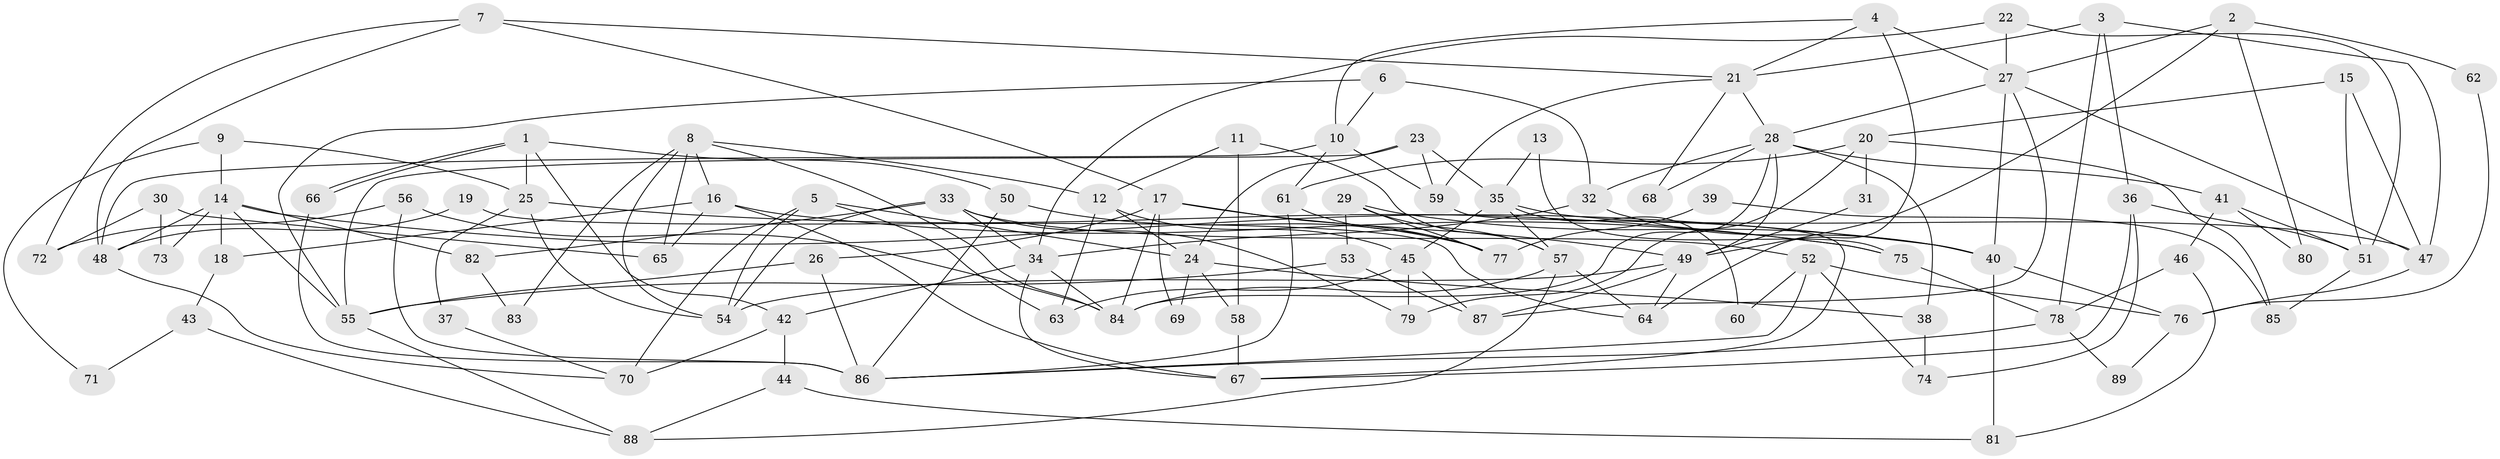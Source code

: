 // coarse degree distribution, {4: 0.17142857142857143, 3: 0.17142857142857143, 2: 0.17142857142857143, 5: 0.2, 7: 0.05714285714285714, 9: 0.02857142857142857, 6: 0.11428571428571428, 8: 0.02857142857142857, 13: 0.05714285714285714}
// Generated by graph-tools (version 1.1) at 2025/53/03/04/25 21:53:17]
// undirected, 89 vertices, 178 edges
graph export_dot {
graph [start="1"]
  node [color=gray90,style=filled];
  1;
  2;
  3;
  4;
  5;
  6;
  7;
  8;
  9;
  10;
  11;
  12;
  13;
  14;
  15;
  16;
  17;
  18;
  19;
  20;
  21;
  22;
  23;
  24;
  25;
  26;
  27;
  28;
  29;
  30;
  31;
  32;
  33;
  34;
  35;
  36;
  37;
  38;
  39;
  40;
  41;
  42;
  43;
  44;
  45;
  46;
  47;
  48;
  49;
  50;
  51;
  52;
  53;
  54;
  55;
  56;
  57;
  58;
  59;
  60;
  61;
  62;
  63;
  64;
  65;
  66;
  67;
  68;
  69;
  70;
  71;
  72;
  73;
  74;
  75;
  76;
  77;
  78;
  79;
  80;
  81;
  82;
  83;
  84;
  85;
  86;
  87;
  88;
  89;
  1 -- 42;
  1 -- 66;
  1 -- 66;
  1 -- 25;
  1 -- 50;
  2 -- 49;
  2 -- 27;
  2 -- 62;
  2 -- 80;
  3 -- 21;
  3 -- 36;
  3 -- 47;
  3 -- 78;
  4 -- 64;
  4 -- 21;
  4 -- 10;
  4 -- 27;
  5 -- 63;
  5 -- 24;
  5 -- 54;
  5 -- 70;
  6 -- 32;
  6 -- 55;
  6 -- 10;
  7 -- 21;
  7 -- 17;
  7 -- 48;
  7 -- 72;
  8 -- 84;
  8 -- 54;
  8 -- 12;
  8 -- 16;
  8 -- 65;
  8 -- 83;
  9 -- 14;
  9 -- 25;
  9 -- 71;
  10 -- 48;
  10 -- 59;
  10 -- 61;
  11 -- 57;
  11 -- 12;
  11 -- 58;
  12 -- 24;
  12 -- 45;
  12 -- 63;
  13 -- 75;
  13 -- 35;
  14 -- 55;
  14 -- 48;
  14 -- 18;
  14 -- 40;
  14 -- 73;
  14 -- 82;
  15 -- 20;
  15 -- 47;
  15 -- 51;
  16 -- 75;
  16 -- 18;
  16 -- 65;
  16 -- 67;
  17 -- 84;
  17 -- 77;
  17 -- 26;
  17 -- 49;
  17 -- 69;
  18 -- 43;
  19 -- 64;
  19 -- 48;
  20 -- 79;
  20 -- 61;
  20 -- 31;
  20 -- 85;
  21 -- 28;
  21 -- 59;
  21 -- 68;
  22 -- 27;
  22 -- 51;
  22 -- 34;
  23 -- 24;
  23 -- 59;
  23 -- 35;
  23 -- 55;
  24 -- 58;
  24 -- 38;
  24 -- 69;
  25 -- 54;
  25 -- 37;
  25 -- 75;
  26 -- 86;
  26 -- 55;
  27 -- 47;
  27 -- 28;
  27 -- 40;
  27 -- 87;
  28 -- 49;
  28 -- 32;
  28 -- 38;
  28 -- 41;
  28 -- 68;
  28 -- 84;
  29 -- 53;
  29 -- 40;
  29 -- 57;
  29 -- 77;
  30 -- 72;
  30 -- 65;
  30 -- 73;
  31 -- 49;
  32 -- 40;
  32 -- 34;
  33 -- 34;
  33 -- 54;
  33 -- 52;
  33 -- 79;
  33 -- 82;
  34 -- 42;
  34 -- 67;
  34 -- 84;
  35 -- 57;
  35 -- 45;
  35 -- 47;
  35 -- 60;
  36 -- 67;
  36 -- 51;
  36 -- 74;
  37 -- 70;
  38 -- 74;
  39 -- 85;
  39 -- 77;
  40 -- 76;
  40 -- 81;
  41 -- 46;
  41 -- 51;
  41 -- 80;
  42 -- 70;
  42 -- 44;
  43 -- 88;
  43 -- 71;
  44 -- 88;
  44 -- 81;
  45 -- 63;
  45 -- 79;
  45 -- 87;
  46 -- 78;
  46 -- 81;
  47 -- 76;
  48 -- 70;
  49 -- 87;
  49 -- 54;
  49 -- 64;
  50 -- 86;
  50 -- 77;
  51 -- 85;
  52 -- 76;
  52 -- 60;
  52 -- 74;
  52 -- 86;
  53 -- 87;
  53 -- 55;
  55 -- 88;
  56 -- 86;
  56 -- 84;
  56 -- 72;
  57 -- 84;
  57 -- 64;
  57 -- 88;
  58 -- 67;
  59 -- 67;
  61 -- 77;
  61 -- 86;
  62 -- 76;
  66 -- 86;
  75 -- 78;
  76 -- 89;
  78 -- 86;
  78 -- 89;
  82 -- 83;
}
